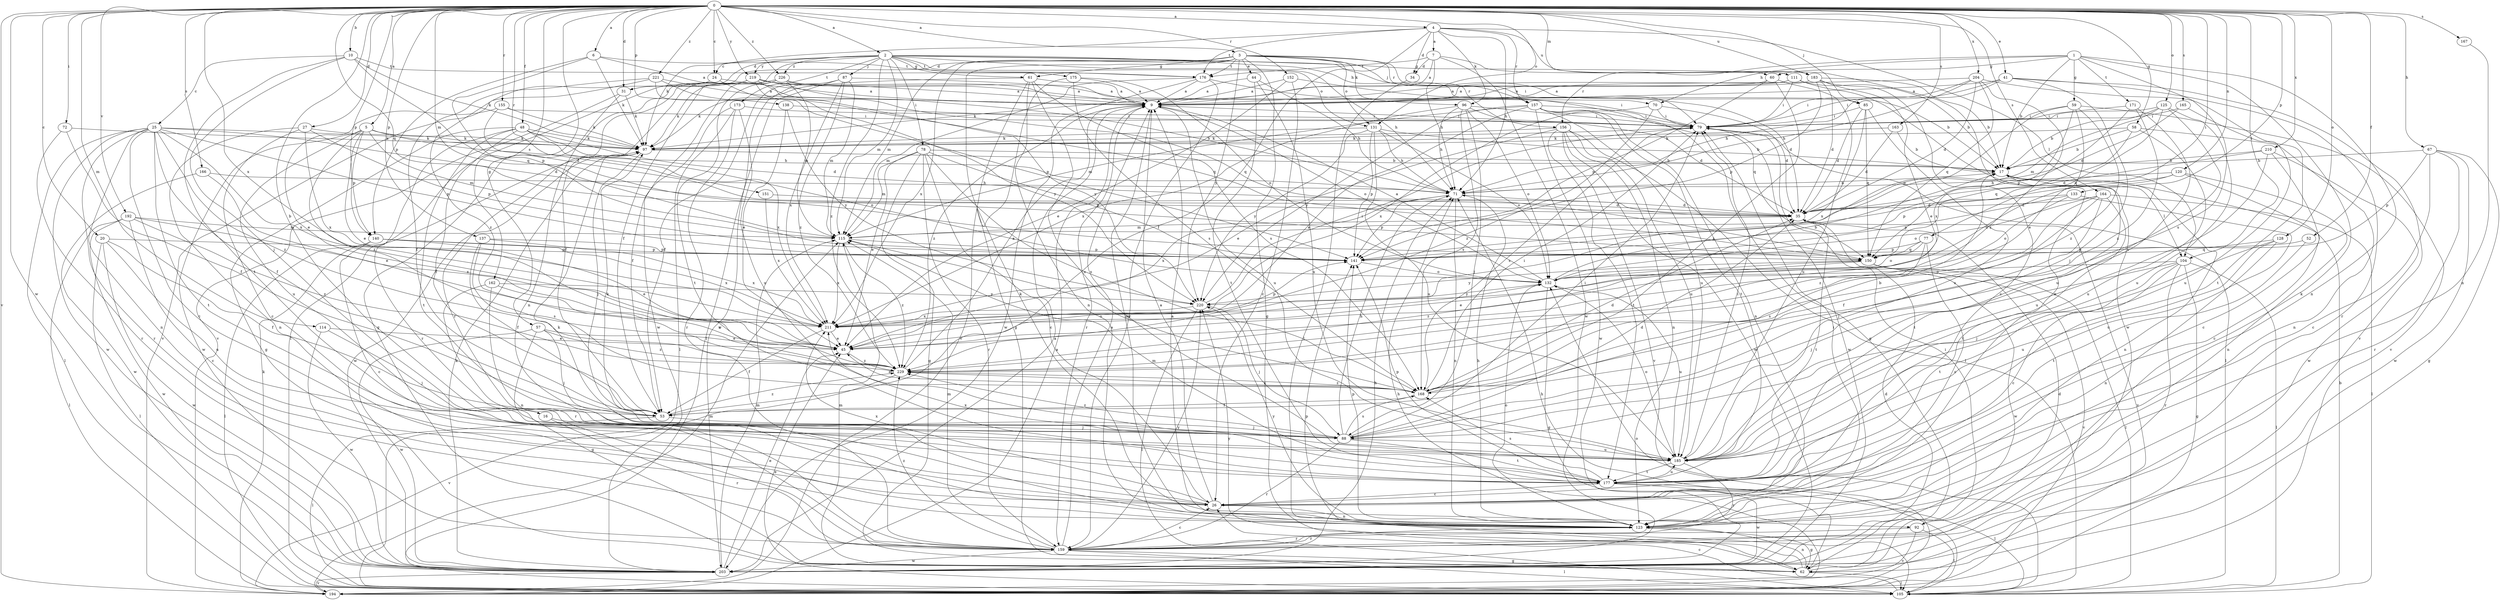 strict digraph  {
0;
1;
2;
3;
4;
5;
6;
7;
9;
10;
16;
17;
20;
24;
25;
26;
27;
31;
34;
35;
41;
44;
45;
48;
52;
53;
57;
58;
59;
60;
61;
62;
67;
70;
71;
72;
77;
78;
79;
85;
87;
88;
92;
96;
97;
104;
105;
111;
114;
115;
120;
123;
125;
128;
131;
132;
133;
137;
138;
140;
141;
150;
151;
152;
155;
156;
157;
159;
162;
163;
164;
165;
166;
167;
168;
171;
173;
175;
176;
177;
183;
185;
192;
194;
203;
204;
210;
211;
219;
220;
221;
226;
229;
0 -> 2  [label=a];
0 -> 3  [label=a];
0 -> 4  [label=a];
0 -> 5  [label=a];
0 -> 6  [label=a];
0 -> 10  [label=b];
0 -> 16  [label=b];
0 -> 20  [label=c];
0 -> 24  [label=c];
0 -> 27  [label=d];
0 -> 31  [label=d];
0 -> 41  [label=e];
0 -> 48  [label=f];
0 -> 52  [label=f];
0 -> 57  [label=g];
0 -> 58  [label=g];
0 -> 67  [label=h];
0 -> 72  [label=i];
0 -> 77  [label=i];
0 -> 85  [label=j];
0 -> 104  [label=l];
0 -> 111  [label=m];
0 -> 114  [label=m];
0 -> 115  [label=m];
0 -> 120  [label=n];
0 -> 125  [label=o];
0 -> 128  [label=o];
0 -> 131  [label=o];
0 -> 133  [label=p];
0 -> 137  [label=p];
0 -> 138  [label=p];
0 -> 140  [label=p];
0 -> 150  [label=q];
0 -> 151  [label=r];
0 -> 152  [label=r];
0 -> 155  [label=r];
0 -> 162  [label=s];
0 -> 163  [label=s];
0 -> 164  [label=s];
0 -> 165  [label=s];
0 -> 166  [label=s];
0 -> 167  [label=s];
0 -> 183  [label=u];
0 -> 192  [label=v];
0 -> 194  [label=v];
0 -> 203  [label=w];
0 -> 204  [label=x];
0 -> 210  [label=x];
0 -> 211  [label=x];
0 -> 219  [label=y];
0 -> 221  [label=z];
0 -> 226  [label=z];
1 -> 17  [label=b];
1 -> 59  [label=g];
1 -> 60  [label=g];
1 -> 70  [label=h];
1 -> 92  [label=k];
1 -> 123  [label=n];
1 -> 156  [label=r];
1 -> 168  [label=s];
1 -> 171  [label=t];
2 -> 24  [label=c];
2 -> 31  [label=d];
2 -> 53  [label=f];
2 -> 60  [label=g];
2 -> 61  [label=g];
2 -> 70  [label=h];
2 -> 71  [label=h];
2 -> 78  [label=i];
2 -> 85  [label=j];
2 -> 87  [label=j];
2 -> 115  [label=m];
2 -> 131  [label=o];
2 -> 173  [label=t];
2 -> 175  [label=t];
2 -> 219  [label=y];
2 -> 226  [label=z];
2 -> 229  [label=z];
3 -> 31  [label=d];
3 -> 44  [label=e];
3 -> 61  [label=g];
3 -> 62  [label=g];
3 -> 79  [label=i];
3 -> 92  [label=k];
3 -> 96  [label=k];
3 -> 115  [label=m];
3 -> 131  [label=o];
3 -> 156  [label=r];
3 -> 157  [label=r];
3 -> 176  [label=t];
3 -> 211  [label=x];
3 -> 220  [label=y];
4 -> 7  [label=a];
4 -> 34  [label=d];
4 -> 53  [label=f];
4 -> 71  [label=h];
4 -> 96  [label=k];
4 -> 97  [label=k];
4 -> 104  [label=l];
4 -> 157  [label=r];
4 -> 176  [label=t];
4 -> 183  [label=u];
5 -> 45  [label=e];
5 -> 71  [label=h];
5 -> 97  [label=k];
5 -> 115  [label=m];
5 -> 140  [label=p];
5 -> 185  [label=u];
5 -> 203  [label=w];
5 -> 229  [label=z];
6 -> 9  [label=a];
6 -> 97  [label=k];
6 -> 140  [label=p];
6 -> 141  [label=p];
6 -> 176  [label=t];
7 -> 9  [label=a];
7 -> 34  [label=d];
7 -> 71  [label=h];
7 -> 123  [label=n];
7 -> 176  [label=t];
7 -> 203  [label=w];
9 -> 79  [label=i];
9 -> 123  [label=n];
9 -> 132  [label=o];
9 -> 159  [label=r];
9 -> 185  [label=u];
9 -> 229  [label=z];
10 -> 25  [label=c];
10 -> 88  [label=j];
10 -> 97  [label=k];
10 -> 150  [label=q];
10 -> 176  [label=t];
10 -> 177  [label=t];
16 -> 88  [label=j];
16 -> 159  [label=r];
17 -> 71  [label=h];
17 -> 104  [label=l];
17 -> 123  [label=n];
17 -> 177  [label=t];
20 -> 53  [label=f];
20 -> 105  [label=l];
20 -> 141  [label=p];
20 -> 185  [label=u];
20 -> 203  [label=w];
24 -> 9  [label=a];
24 -> 194  [label=v];
24 -> 220  [label=y];
25 -> 26  [label=c];
25 -> 35  [label=d];
25 -> 53  [label=f];
25 -> 97  [label=k];
25 -> 105  [label=l];
25 -> 123  [label=n];
25 -> 141  [label=p];
25 -> 159  [label=r];
25 -> 177  [label=t];
25 -> 203  [label=w];
25 -> 211  [label=x];
25 -> 229  [label=z];
26 -> 9  [label=a];
26 -> 97  [label=k];
26 -> 123  [label=n];
26 -> 211  [label=x];
27 -> 26  [label=c];
27 -> 97  [label=k];
27 -> 123  [label=n];
27 -> 141  [label=p];
27 -> 211  [label=x];
31 -> 97  [label=k];
31 -> 123  [label=n];
31 -> 194  [label=v];
34 -> 105  [label=l];
35 -> 115  [label=m];
35 -> 177  [label=t];
35 -> 194  [label=v];
41 -> 9  [label=a];
41 -> 71  [label=h];
41 -> 79  [label=i];
41 -> 88  [label=j];
41 -> 159  [label=r];
41 -> 194  [label=v];
44 -> 9  [label=a];
44 -> 71  [label=h];
44 -> 177  [label=t];
44 -> 185  [label=u];
45 -> 132  [label=o];
45 -> 229  [label=z];
48 -> 35  [label=d];
48 -> 53  [label=f];
48 -> 62  [label=g];
48 -> 97  [label=k];
48 -> 132  [label=o];
48 -> 159  [label=r];
48 -> 177  [label=t];
48 -> 211  [label=x];
52 -> 141  [label=p];
52 -> 177  [label=t];
53 -> 88  [label=j];
53 -> 105  [label=l];
53 -> 229  [label=z];
57 -> 45  [label=e];
57 -> 62  [label=g];
57 -> 88  [label=j];
57 -> 203  [label=w];
57 -> 229  [label=z];
58 -> 17  [label=b];
58 -> 97  [label=k];
58 -> 123  [label=n];
58 -> 150  [label=q];
58 -> 185  [label=u];
59 -> 45  [label=e];
59 -> 79  [label=i];
59 -> 141  [label=p];
59 -> 194  [label=v];
59 -> 211  [label=x];
59 -> 229  [label=z];
60 -> 9  [label=a];
60 -> 141  [label=p];
60 -> 168  [label=s];
60 -> 185  [label=u];
61 -> 9  [label=a];
61 -> 97  [label=k];
61 -> 123  [label=n];
61 -> 168  [label=s];
61 -> 185  [label=u];
61 -> 194  [label=v];
62 -> 35  [label=d];
62 -> 79  [label=i];
62 -> 105  [label=l];
62 -> 115  [label=m];
62 -> 123  [label=n];
62 -> 141  [label=p];
62 -> 220  [label=y];
67 -> 17  [label=b];
67 -> 26  [label=c];
67 -> 62  [label=g];
67 -> 141  [label=p];
67 -> 159  [label=r];
67 -> 203  [label=w];
70 -> 35  [label=d];
70 -> 79  [label=i];
70 -> 211  [label=x];
70 -> 229  [label=z];
71 -> 35  [label=d];
71 -> 123  [label=n];
71 -> 141  [label=p];
71 -> 211  [label=x];
72 -> 53  [label=f];
72 -> 97  [label=k];
72 -> 159  [label=r];
77 -> 26  [label=c];
77 -> 132  [label=o];
77 -> 141  [label=p];
77 -> 150  [label=q];
77 -> 168  [label=s];
78 -> 17  [label=b];
78 -> 26  [label=c];
78 -> 45  [label=e];
78 -> 62  [label=g];
78 -> 115  [label=m];
78 -> 141  [label=p];
78 -> 159  [label=r];
78 -> 168  [label=s];
79 -> 97  [label=k];
79 -> 105  [label=l];
79 -> 168  [label=s];
79 -> 203  [label=w];
85 -> 35  [label=d];
85 -> 79  [label=i];
85 -> 150  [label=q];
85 -> 185  [label=u];
85 -> 211  [label=x];
87 -> 9  [label=a];
87 -> 53  [label=f];
87 -> 105  [label=l];
87 -> 115  [label=m];
87 -> 203  [label=w];
87 -> 211  [label=x];
87 -> 229  [label=z];
88 -> 35  [label=d];
88 -> 71  [label=h];
88 -> 79  [label=i];
88 -> 97  [label=k];
88 -> 159  [label=r];
88 -> 168  [label=s];
88 -> 177  [label=t];
88 -> 185  [label=u];
88 -> 229  [label=z];
92 -> 105  [label=l];
92 -> 159  [label=r];
92 -> 194  [label=v];
96 -> 35  [label=d];
96 -> 71  [label=h];
96 -> 79  [label=i];
96 -> 88  [label=j];
96 -> 132  [label=o];
96 -> 168  [label=s];
96 -> 211  [label=x];
97 -> 17  [label=b];
97 -> 88  [label=j];
97 -> 203  [label=w];
104 -> 26  [label=c];
104 -> 62  [label=g];
104 -> 88  [label=j];
104 -> 105  [label=l];
104 -> 132  [label=o];
104 -> 159  [label=r];
104 -> 177  [label=t];
105 -> 17  [label=b];
105 -> 26  [label=c];
105 -> 45  [label=e];
105 -> 71  [label=h];
105 -> 132  [label=o];
111 -> 9  [label=a];
111 -> 17  [label=b];
111 -> 79  [label=i];
111 -> 97  [label=k];
111 -> 203  [label=w];
114 -> 45  [label=e];
114 -> 88  [label=j];
114 -> 203  [label=w];
115 -> 141  [label=p];
115 -> 211  [label=x];
115 -> 229  [label=z];
120 -> 26  [label=c];
120 -> 71  [label=h];
120 -> 123  [label=n];
120 -> 132  [label=o];
120 -> 141  [label=p];
123 -> 9  [label=a];
123 -> 62  [label=g];
123 -> 71  [label=h];
123 -> 79  [label=i];
123 -> 132  [label=o];
123 -> 141  [label=p];
123 -> 159  [label=r];
123 -> 220  [label=y];
125 -> 17  [label=b];
125 -> 79  [label=i];
125 -> 115  [label=m];
125 -> 150  [label=q];
125 -> 168  [label=s];
125 -> 185  [label=u];
128 -> 88  [label=j];
128 -> 123  [label=n];
128 -> 150  [label=q];
128 -> 185  [label=u];
131 -> 17  [label=b];
131 -> 71  [label=h];
131 -> 97  [label=k];
131 -> 132  [label=o];
131 -> 141  [label=p];
131 -> 185  [label=u];
131 -> 220  [label=y];
132 -> 9  [label=a];
132 -> 17  [label=b];
132 -> 62  [label=g];
132 -> 185  [label=u];
132 -> 220  [label=y];
133 -> 35  [label=d];
133 -> 132  [label=o];
133 -> 141  [label=p];
133 -> 185  [label=u];
137 -> 53  [label=f];
137 -> 141  [label=p];
137 -> 168  [label=s];
137 -> 211  [label=x];
138 -> 45  [label=e];
138 -> 79  [label=i];
138 -> 220  [label=y];
140 -> 26  [label=c];
140 -> 45  [label=e];
140 -> 105  [label=l];
140 -> 141  [label=p];
140 -> 211  [label=x];
141 -> 132  [label=o];
150 -> 45  [label=e];
150 -> 105  [label=l];
150 -> 194  [label=v];
150 -> 203  [label=w];
150 -> 220  [label=y];
150 -> 229  [label=z];
151 -> 35  [label=d];
151 -> 211  [label=x];
152 -> 9  [label=a];
152 -> 26  [label=c];
152 -> 35  [label=d];
152 -> 45  [label=e];
155 -> 35  [label=d];
155 -> 45  [label=e];
155 -> 79  [label=i];
155 -> 97  [label=k];
156 -> 45  [label=e];
156 -> 97  [label=k];
156 -> 105  [label=l];
156 -> 123  [label=n];
156 -> 177  [label=t];
156 -> 185  [label=u];
156 -> 194  [label=v];
156 -> 203  [label=w];
157 -> 45  [label=e];
157 -> 62  [label=g];
157 -> 79  [label=i];
157 -> 115  [label=m];
157 -> 123  [label=n];
157 -> 177  [label=t];
157 -> 185  [label=u];
157 -> 203  [label=w];
157 -> 220  [label=y];
159 -> 9  [label=a];
159 -> 26  [label=c];
159 -> 62  [label=g];
159 -> 105  [label=l];
159 -> 115  [label=m];
159 -> 203  [label=w];
159 -> 220  [label=y];
159 -> 229  [label=z];
162 -> 123  [label=n];
162 -> 159  [label=r];
162 -> 220  [label=y];
162 -> 229  [label=z];
163 -> 17  [label=b];
163 -> 35  [label=d];
163 -> 97  [label=k];
164 -> 35  [label=d];
164 -> 53  [label=f];
164 -> 88  [label=j];
164 -> 105  [label=l];
164 -> 132  [label=o];
164 -> 177  [label=t];
164 -> 229  [label=z];
165 -> 35  [label=d];
165 -> 79  [label=i];
165 -> 185  [label=u];
166 -> 45  [label=e];
166 -> 71  [label=h];
166 -> 203  [label=w];
167 -> 123  [label=n];
168 -> 17  [label=b];
168 -> 35  [label=d];
168 -> 45  [label=e];
168 -> 53  [label=f];
168 -> 79  [label=i];
168 -> 115  [label=m];
168 -> 229  [label=z];
171 -> 79  [label=i];
171 -> 141  [label=p];
171 -> 185  [label=u];
171 -> 229  [label=z];
173 -> 53  [label=f];
173 -> 79  [label=i];
173 -> 105  [label=l];
173 -> 159  [label=r];
173 -> 185  [label=u];
175 -> 9  [label=a];
175 -> 62  [label=g];
175 -> 132  [label=o];
175 -> 168  [label=s];
176 -> 9  [label=a];
176 -> 115  [label=m];
176 -> 150  [label=q];
176 -> 159  [label=r];
176 -> 203  [label=w];
177 -> 26  [label=c];
177 -> 105  [label=l];
177 -> 115  [label=m];
177 -> 141  [label=p];
177 -> 168  [label=s];
177 -> 185  [label=u];
177 -> 203  [label=w];
177 -> 211  [label=x];
183 -> 9  [label=a];
183 -> 17  [label=b];
183 -> 26  [label=c];
183 -> 35  [label=d];
183 -> 45  [label=e];
183 -> 141  [label=p];
185 -> 79  [label=i];
185 -> 132  [label=o];
185 -> 159  [label=r];
185 -> 177  [label=t];
192 -> 26  [label=c];
192 -> 105  [label=l];
192 -> 115  [label=m];
192 -> 203  [label=w];
192 -> 211  [label=x];
192 -> 229  [label=z];
194 -> 9  [label=a];
194 -> 71  [label=h];
194 -> 97  [label=k];
194 -> 115  [label=m];
203 -> 9  [label=a];
203 -> 35  [label=d];
203 -> 45  [label=e];
203 -> 71  [label=h];
203 -> 97  [label=k];
203 -> 115  [label=m];
203 -> 194  [label=v];
204 -> 9  [label=a];
204 -> 35  [label=d];
204 -> 71  [label=h];
204 -> 79  [label=i];
204 -> 150  [label=q];
204 -> 177  [label=t];
204 -> 229  [label=z];
210 -> 17  [label=b];
210 -> 26  [label=c];
210 -> 35  [label=d];
210 -> 185  [label=u];
210 -> 203  [label=w];
211 -> 45  [label=e];
211 -> 53  [label=f];
211 -> 141  [label=p];
219 -> 9  [label=a];
219 -> 53  [label=f];
219 -> 62  [label=g];
219 -> 71  [label=h];
219 -> 79  [label=i];
219 -> 105  [label=l];
219 -> 150  [label=q];
219 -> 159  [label=r];
219 -> 220  [label=y];
220 -> 79  [label=i];
220 -> 88  [label=j];
220 -> 105  [label=l];
220 -> 211  [label=x];
221 -> 9  [label=a];
221 -> 53  [label=f];
221 -> 141  [label=p];
221 -> 150  [label=q];
221 -> 229  [label=z];
226 -> 9  [label=a];
226 -> 17  [label=b];
226 -> 97  [label=k];
226 -> 115  [label=m];
226 -> 177  [label=t];
226 -> 203  [label=w];
229 -> 9  [label=a];
229 -> 168  [label=s];
229 -> 194  [label=v];
}
